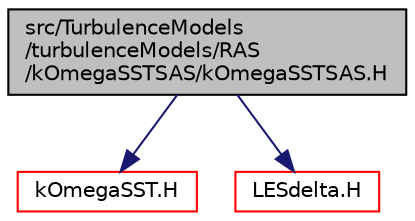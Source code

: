 digraph "src/TurbulenceModels/turbulenceModels/RAS/kOmegaSSTSAS/kOmegaSSTSAS.H"
{
  bgcolor="transparent";
  edge [fontname="Helvetica",fontsize="10",labelfontname="Helvetica",labelfontsize="10"];
  node [fontname="Helvetica",fontsize="10",shape=record];
  Node1 [label="src/TurbulenceModels\l/turbulenceModels/RAS\l/kOmegaSSTSAS/kOmegaSSTSAS.H",height=0.2,width=0.4,color="black", fillcolor="grey75", style="filled", fontcolor="black"];
  Node1 -> Node2 [color="midnightblue",fontsize="10",style="solid",fontname="Helvetica"];
  Node2 [label="kOmegaSST.H",height=0.2,width=0.4,color="red",URL="$a10942.html"];
  Node1 -> Node3 [color="midnightblue",fontsize="10",style="solid",fontname="Helvetica"];
  Node3 [label="LESdelta.H",height=0.2,width=0.4,color="red",URL="$a10887.html"];
}

